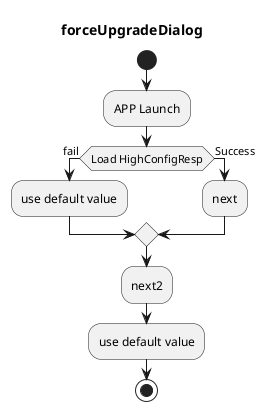@startuml 登录流程图
title forceUpgradeDialog

!pragma useVerticalIf on
start

:APP Launch;

if(Load HighConfigResp) then (fail)
    :use default value;

else (Success)
    :next;


endif
:next2;

 
:use default value;

stop
@enduml